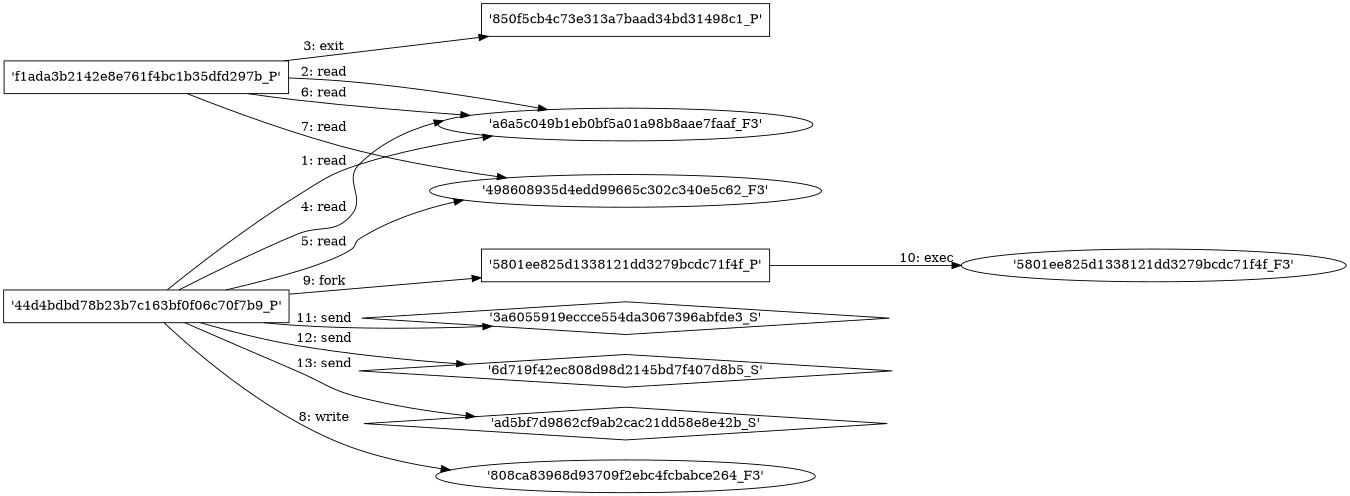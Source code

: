 digraph "D:\Learning\Paper\apt\基于CTI的攻击预警\Dataset\攻击图\ASGfromALLCTI\More Fraudulent Apps Containing Aggressive Adware Found on Google Play.dot" {
rankdir="LR"
size="9"
fixedsize="false"
splines="true"
nodesep=0.3
ranksep=0
fontsize=10
overlap="scalexy"
engine= "neato"
	"'a6a5c049b1eb0bf5a01a98b8aae7faaf_F3'" [node_type=file shape=ellipse]
	"'44d4bdbd78b23b7c163bf0f06c70f7b9_P'" [node_type=Process shape=box]
	"'44d4bdbd78b23b7c163bf0f06c70f7b9_P'" -> "'a6a5c049b1eb0bf5a01a98b8aae7faaf_F3'" [label="1: read"]
	"'a6a5c049b1eb0bf5a01a98b8aae7faaf_F3'" [node_type=file shape=ellipse]
	"'f1ada3b2142e8e761f4bc1b35dfd297b_P'" [node_type=Process shape=box]
	"'f1ada3b2142e8e761f4bc1b35dfd297b_P'" -> "'a6a5c049b1eb0bf5a01a98b8aae7faaf_F3'" [label="2: read"]
	"'f1ada3b2142e8e761f4bc1b35dfd297b_P'" [node_type=Process shape=box]
	"'850f5cb4c73e313a7baad34bd31498c1_P'" [node_type=Process shape=box]
	"'f1ada3b2142e8e761f4bc1b35dfd297b_P'" -> "'850f5cb4c73e313a7baad34bd31498c1_P'" [label="3: exit"]
	"'a6a5c049b1eb0bf5a01a98b8aae7faaf_F3'" [node_type=file shape=ellipse]
	"'44d4bdbd78b23b7c163bf0f06c70f7b9_P'" [node_type=Process shape=box]
	"'44d4bdbd78b23b7c163bf0f06c70f7b9_P'" -> "'a6a5c049b1eb0bf5a01a98b8aae7faaf_F3'" [label="4: read"]
	"'498608935d4edd99665c302c340e5c62_F3'" [node_type=file shape=ellipse]
	"'44d4bdbd78b23b7c163bf0f06c70f7b9_P'" [node_type=Process shape=box]
	"'44d4bdbd78b23b7c163bf0f06c70f7b9_P'" -> "'498608935d4edd99665c302c340e5c62_F3'" [label="5: read"]
	"'a6a5c049b1eb0bf5a01a98b8aae7faaf_F3'" [node_type=file shape=ellipse]
	"'f1ada3b2142e8e761f4bc1b35dfd297b_P'" [node_type=Process shape=box]
	"'f1ada3b2142e8e761f4bc1b35dfd297b_P'" -> "'a6a5c049b1eb0bf5a01a98b8aae7faaf_F3'" [label="6: read"]
	"'498608935d4edd99665c302c340e5c62_F3'" [node_type=file shape=ellipse]
	"'f1ada3b2142e8e761f4bc1b35dfd297b_P'" [node_type=Process shape=box]
	"'f1ada3b2142e8e761f4bc1b35dfd297b_P'" -> "'498608935d4edd99665c302c340e5c62_F3'" [label="7: read"]
	"'808ca83968d93709f2ebc4fcbabce264_F3'" [node_type=file shape=ellipse]
	"'44d4bdbd78b23b7c163bf0f06c70f7b9_P'" [node_type=Process shape=box]
	"'44d4bdbd78b23b7c163bf0f06c70f7b9_P'" -> "'808ca83968d93709f2ebc4fcbabce264_F3'" [label="8: write"]
	"'44d4bdbd78b23b7c163bf0f06c70f7b9_P'" [node_type=Process shape=box]
	"'5801ee825d1338121dd3279bcdc71f4f_P'" [node_type=Process shape=box]
	"'44d4bdbd78b23b7c163bf0f06c70f7b9_P'" -> "'5801ee825d1338121dd3279bcdc71f4f_P'" [label="9: fork"]
	"'5801ee825d1338121dd3279bcdc71f4f_P'" [node_type=Process shape=box]
	"'5801ee825d1338121dd3279bcdc71f4f_F3'" [node_type=File shape=ellipse]
	"'5801ee825d1338121dd3279bcdc71f4f_P'" -> "'5801ee825d1338121dd3279bcdc71f4f_F3'" [label="10: exec"]
	"'3a6055919eccce554da3067396abfde3_S'" [node_type=Socket shape=diamond]
	"'44d4bdbd78b23b7c163bf0f06c70f7b9_P'" [node_type=Process shape=box]
	"'44d4bdbd78b23b7c163bf0f06c70f7b9_P'" -> "'3a6055919eccce554da3067396abfde3_S'" [label="11: send"]
	"'6d719f42ec808d98d2145bd7f407d8b5_S'" [node_type=Socket shape=diamond]
	"'44d4bdbd78b23b7c163bf0f06c70f7b9_P'" [node_type=Process shape=box]
	"'44d4bdbd78b23b7c163bf0f06c70f7b9_P'" -> "'6d719f42ec808d98d2145bd7f407d8b5_S'" [label="12: send"]
	"'ad5bf7d9862cf9ab2cac21dd58e8e42b_S'" [node_type=Socket shape=diamond]
	"'44d4bdbd78b23b7c163bf0f06c70f7b9_P'" [node_type=Process shape=box]
	"'44d4bdbd78b23b7c163bf0f06c70f7b9_P'" -> "'ad5bf7d9862cf9ab2cac21dd58e8e42b_S'" [label="13: send"]
}
